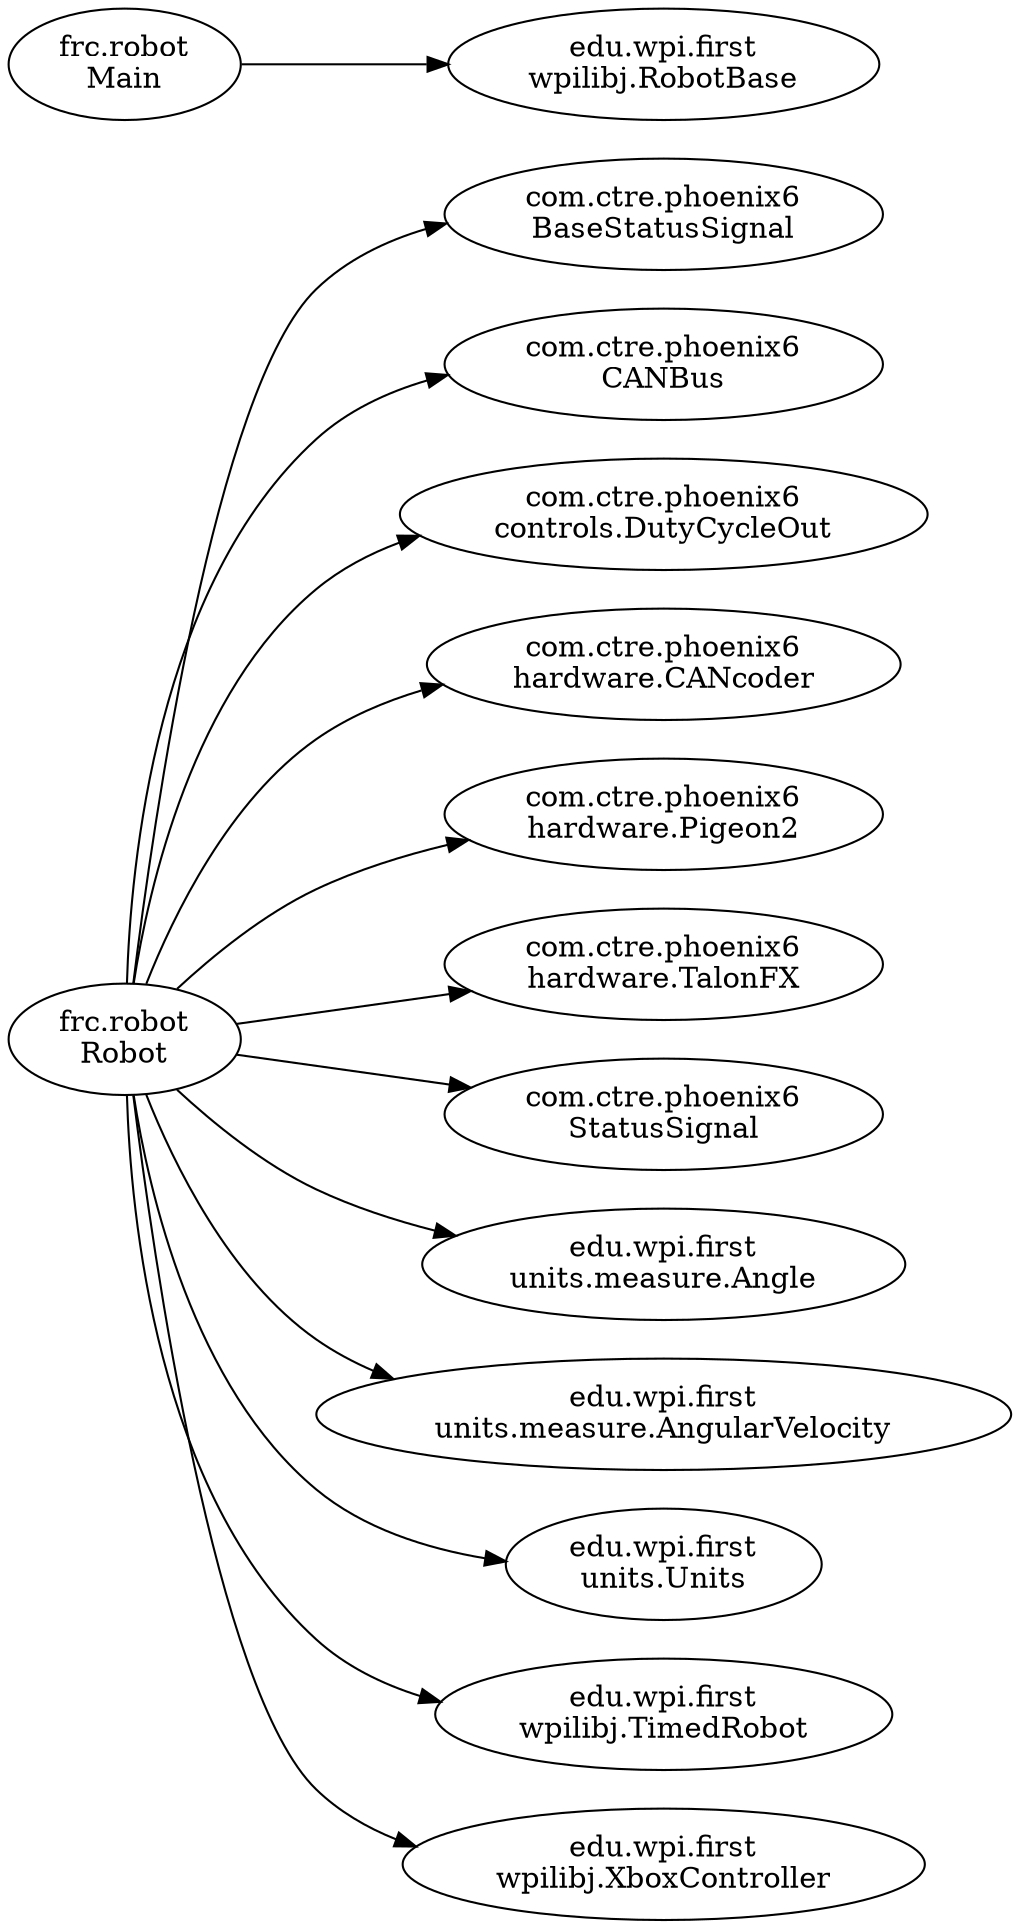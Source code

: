 digraph BasicLatencyCompensation {
rankdir="LR";
constraint=false;
com_ctre_phoenix6_BaseStatusSignal[label="com.ctre.phoenix6\nBaseStatusSignal"]
com_ctre_phoenix6_CANBus[label="com.ctre.phoenix6\nCANBus"]
com_ctre_phoenix6_controls_DutyCycleOut[label="com.ctre.phoenix6\ncontrols.DutyCycleOut"]
com_ctre_phoenix6_hardware_CANcoder[label="com.ctre.phoenix6\nhardware.CANcoder"]
com_ctre_phoenix6_hardware_Pigeon2[label="com.ctre.phoenix6\nhardware.Pigeon2"]
com_ctre_phoenix6_hardware_TalonFX[label="com.ctre.phoenix6\nhardware.TalonFX"]
com_ctre_phoenix6_StatusSignal[label="com.ctre.phoenix6\nStatusSignal"]
edu_wpi_first_units_measure_Angle[label="edu.wpi.first\nunits.measure.Angle"]
edu_wpi_first_units_measure_AngularVelocity[label="edu.wpi.first\nunits.measure.AngularVelocity"]
edu_wpi_first_units_Units[label="edu.wpi.first\nunits.Units"]
edu_wpi_first_wpilibj_RobotBase[label="edu.wpi.first\nwpilibj.RobotBase"]
edu_wpi_first_wpilibj_TimedRobot[label="edu.wpi.first\nwpilibj.TimedRobot"]
edu_wpi_first_wpilibj_XboxController[label="edu.wpi.first\nwpilibj.XboxController"]
frc_robot_Main[label="frc.robot\nMain"]
frc_robot_Robot[label="frc.robot\nRobot"]
frc_robot_Robot -> edu_wpi_first_units_Units
frc_robot_Robot -> com_ctre_phoenix6_BaseStatusSignal
frc_robot_Robot -> com_ctre_phoenix6_CANBus
frc_robot_Robot -> com_ctre_phoenix6_StatusSignal
frc_robot_Robot -> com_ctre_phoenix6_controls_DutyCycleOut
frc_robot_Robot -> com_ctre_phoenix6_hardware_CANcoder
frc_robot_Robot -> com_ctre_phoenix6_hardware_Pigeon2
frc_robot_Robot -> com_ctre_phoenix6_hardware_TalonFX
frc_robot_Robot -> edu_wpi_first_units_measure_Angle
frc_robot_Robot -> edu_wpi_first_units_measure_AngularVelocity
frc_robot_Robot -> edu_wpi_first_wpilibj_TimedRobot
frc_robot_Robot -> edu_wpi_first_wpilibj_XboxController
frc_robot_Main -> edu_wpi_first_wpilibj_RobotBase
}
